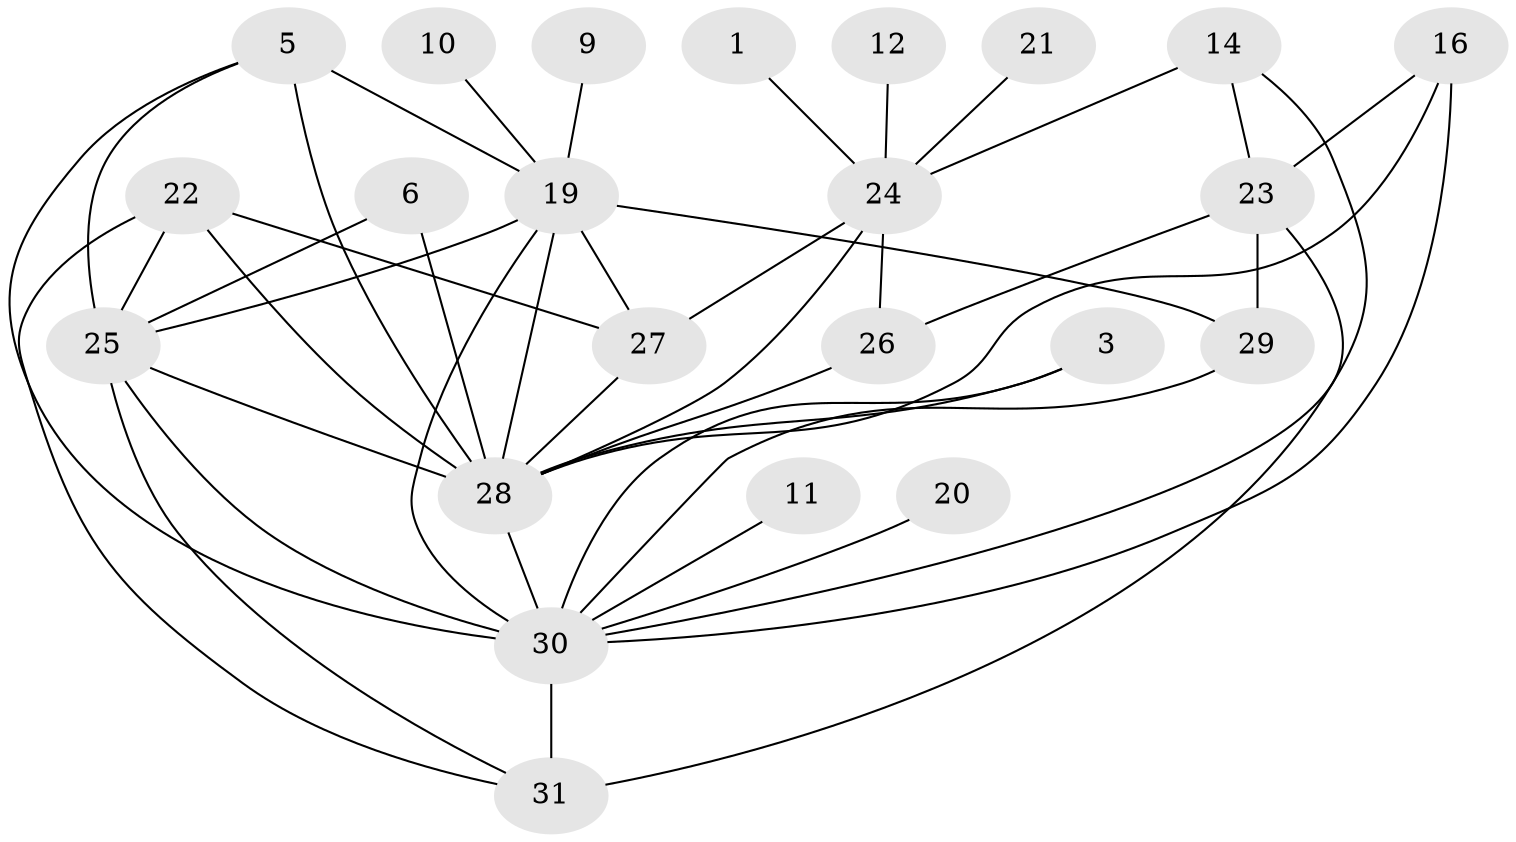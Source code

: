 // original degree distribution, {3: 0.23711340206185566, 1: 0.20618556701030927, 6: 0.05154639175257732, 4: 0.1134020618556701, 0: 0.07216494845360824, 2: 0.20618556701030927, 7: 0.020618556701030927, 5: 0.08247422680412371, 9: 0.010309278350515464}
// Generated by graph-tools (version 1.1) at 2025/35/03/04/25 23:35:54]
// undirected, 23 vertices, 44 edges
graph export_dot {
  node [color=gray90,style=filled];
  1;
  3;
  5;
  6;
  9;
  10;
  11;
  12;
  14;
  16;
  19;
  20;
  21;
  22;
  23;
  24;
  25;
  26;
  27;
  28;
  29;
  30;
  31;
  1 -- 24 [weight=1.0];
  3 -- 28 [weight=2.0];
  3 -- 30 [weight=1.0];
  5 -- 19 [weight=2.0];
  5 -- 25 [weight=1.0];
  5 -- 28 [weight=1.0];
  5 -- 30 [weight=1.0];
  6 -- 25 [weight=1.0];
  6 -- 28 [weight=1.0];
  9 -- 19 [weight=1.0];
  10 -- 19 [weight=1.0];
  11 -- 30 [weight=1.0];
  12 -- 24 [weight=1.0];
  14 -- 23 [weight=1.0];
  14 -- 24 [weight=2.0];
  14 -- 30 [weight=1.0];
  16 -- 23 [weight=1.0];
  16 -- 28 [weight=1.0];
  16 -- 30 [weight=1.0];
  19 -- 25 [weight=2.0];
  19 -- 27 [weight=1.0];
  19 -- 28 [weight=1.0];
  19 -- 29 [weight=1.0];
  19 -- 30 [weight=3.0];
  20 -- 30 [weight=2.0];
  21 -- 24 [weight=1.0];
  22 -- 25 [weight=1.0];
  22 -- 27 [weight=1.0];
  22 -- 28 [weight=1.0];
  22 -- 31 [weight=1.0];
  23 -- 26 [weight=1.0];
  23 -- 29 [weight=2.0];
  23 -- 31 [weight=1.0];
  24 -- 26 [weight=1.0];
  24 -- 27 [weight=1.0];
  24 -- 28 [weight=1.0];
  25 -- 28 [weight=4.0];
  25 -- 30 [weight=1.0];
  25 -- 31 [weight=1.0];
  26 -- 28 [weight=2.0];
  27 -- 28 [weight=2.0];
  28 -- 30 [weight=1.0];
  29 -- 30 [weight=1.0];
  30 -- 31 [weight=2.0];
}
